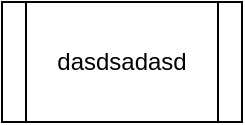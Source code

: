 <mxfile version="15.1.4" type="github">
  <diagram id="UccaYW_ur-ZFozSkm_B6" name="第 1 页">
    <mxGraphModel dx="1550" dy="835" grid="1" gridSize="10" guides="1" tooltips="1" connect="1" arrows="1" fold="1" page="1" pageScale="1" pageWidth="827" pageHeight="1169" math="0" shadow="0">
      <root>
        <mxCell id="0" />
        <mxCell id="1" parent="0" />
        <mxCell id="1PV_UQS8wHnOBjHBMjfQ-1" value="dasdsadasd" style="shape=process;whiteSpace=wrap;html=1;backgroundOutline=1;" vertex="1" parent="1">
          <mxGeometry x="360" y="250" width="120" height="60" as="geometry" />
        </mxCell>
      </root>
    </mxGraphModel>
  </diagram>
</mxfile>
